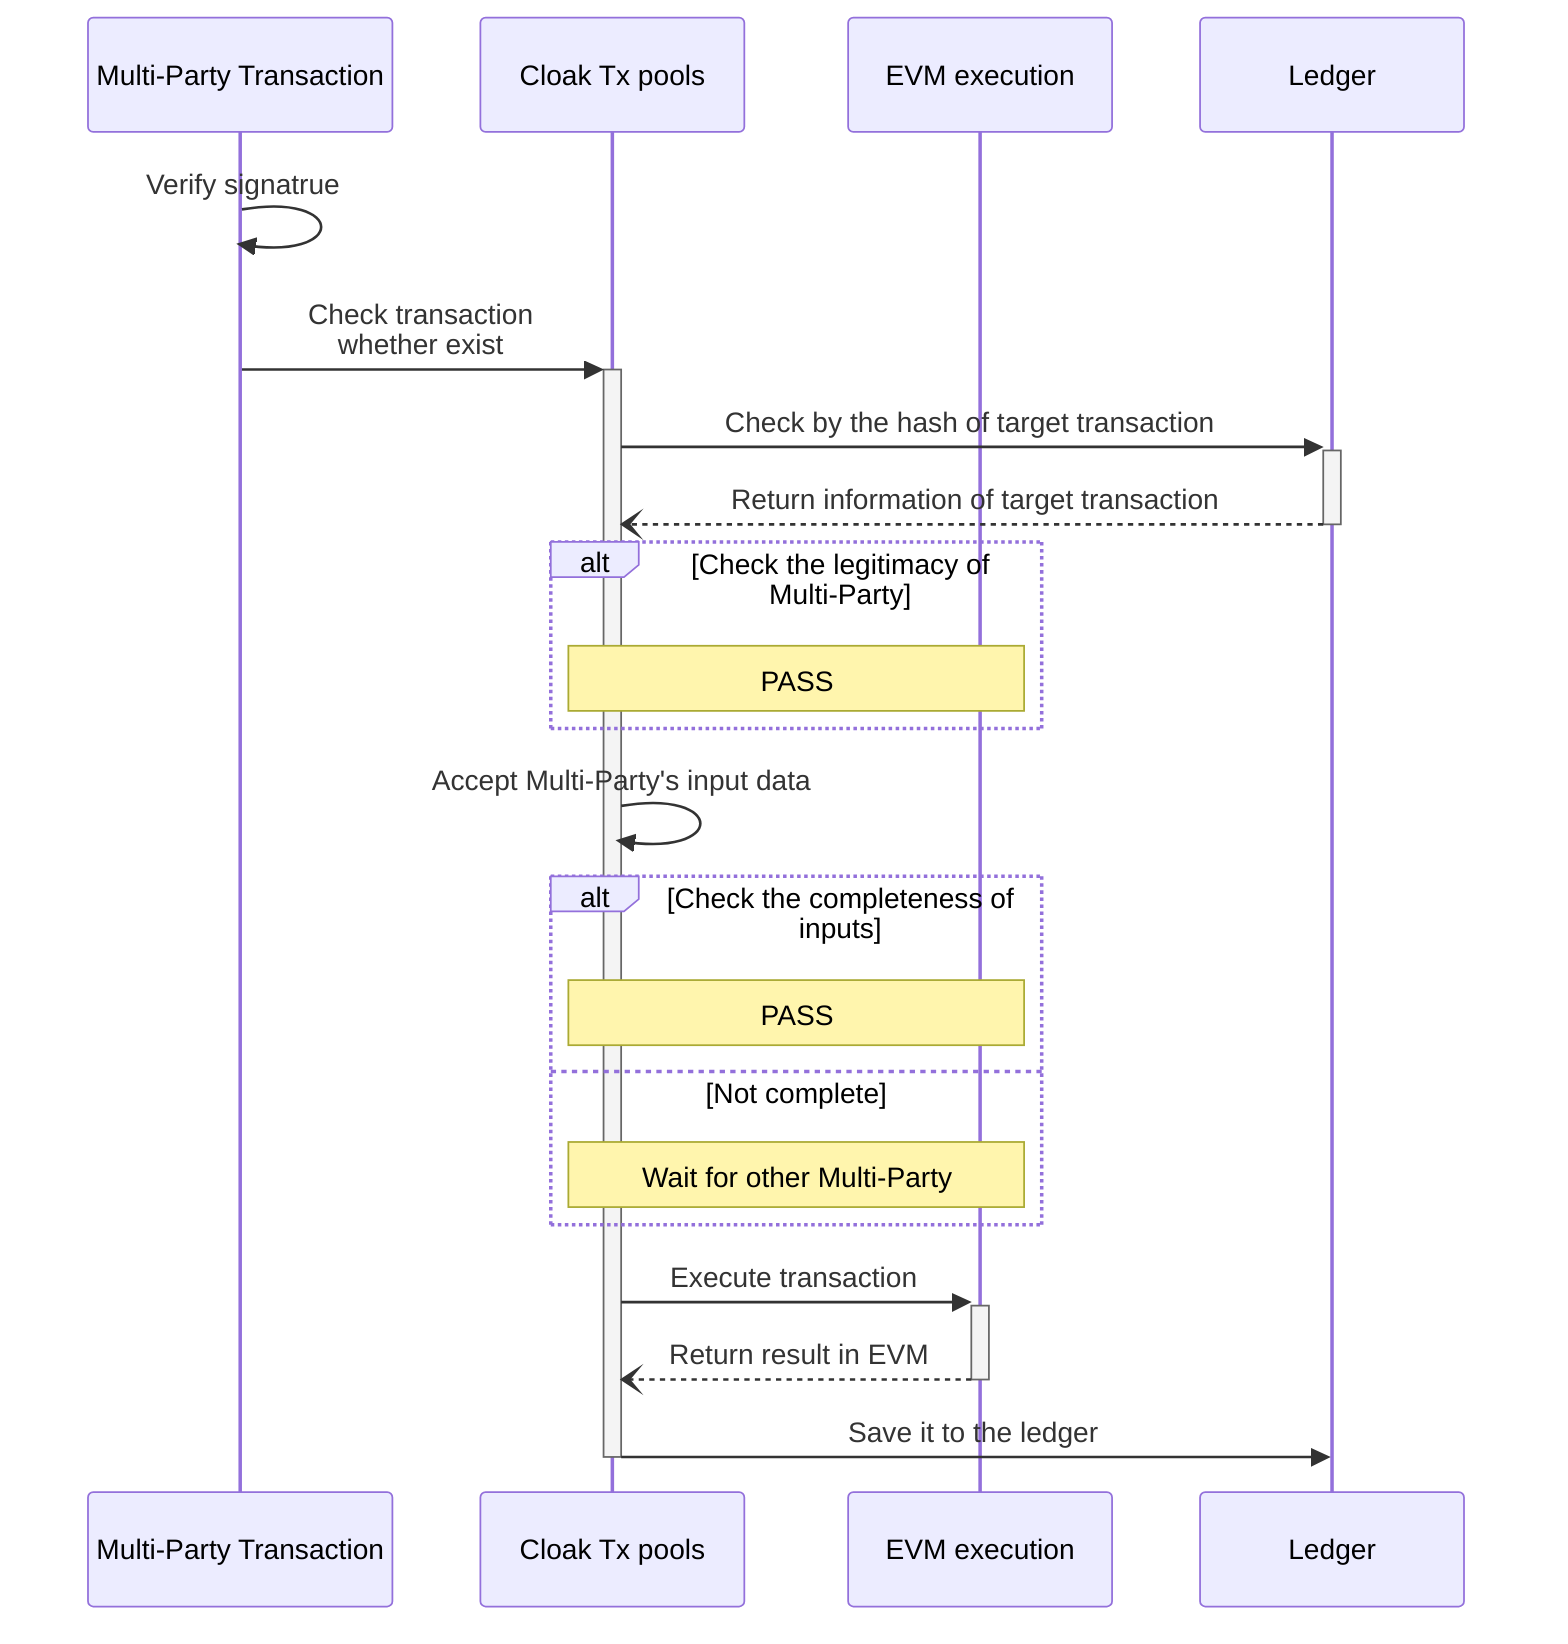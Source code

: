 sequenceDiagram
    participant M as Multi-Party Transaction
    participant C as Cloak Tx pools
    participant E as EVM execution
    participant L as Ledger

    M ->> M: Verify signatrue
    M ->>+ C: Check transaction <br> whether exist
    C ->>+ L: Check by the hash of target transaction
    L --)- C: Return information of target transaction
    alt Check the legitimacy of Multi-Party
        Note over C,E: PASS
    end
    C ->> C: Accept Multi-Party's input data
    alt Check the completeness of inputs
        Note over C,E: PASS
    else Not complete
        Note over C,E: Wait for other Multi-Party
    end
    C ->>+ E: Execute transaction
    E --)- C: Return result in EVM
    C ->> L: Save it to the ledger
    deactivate C